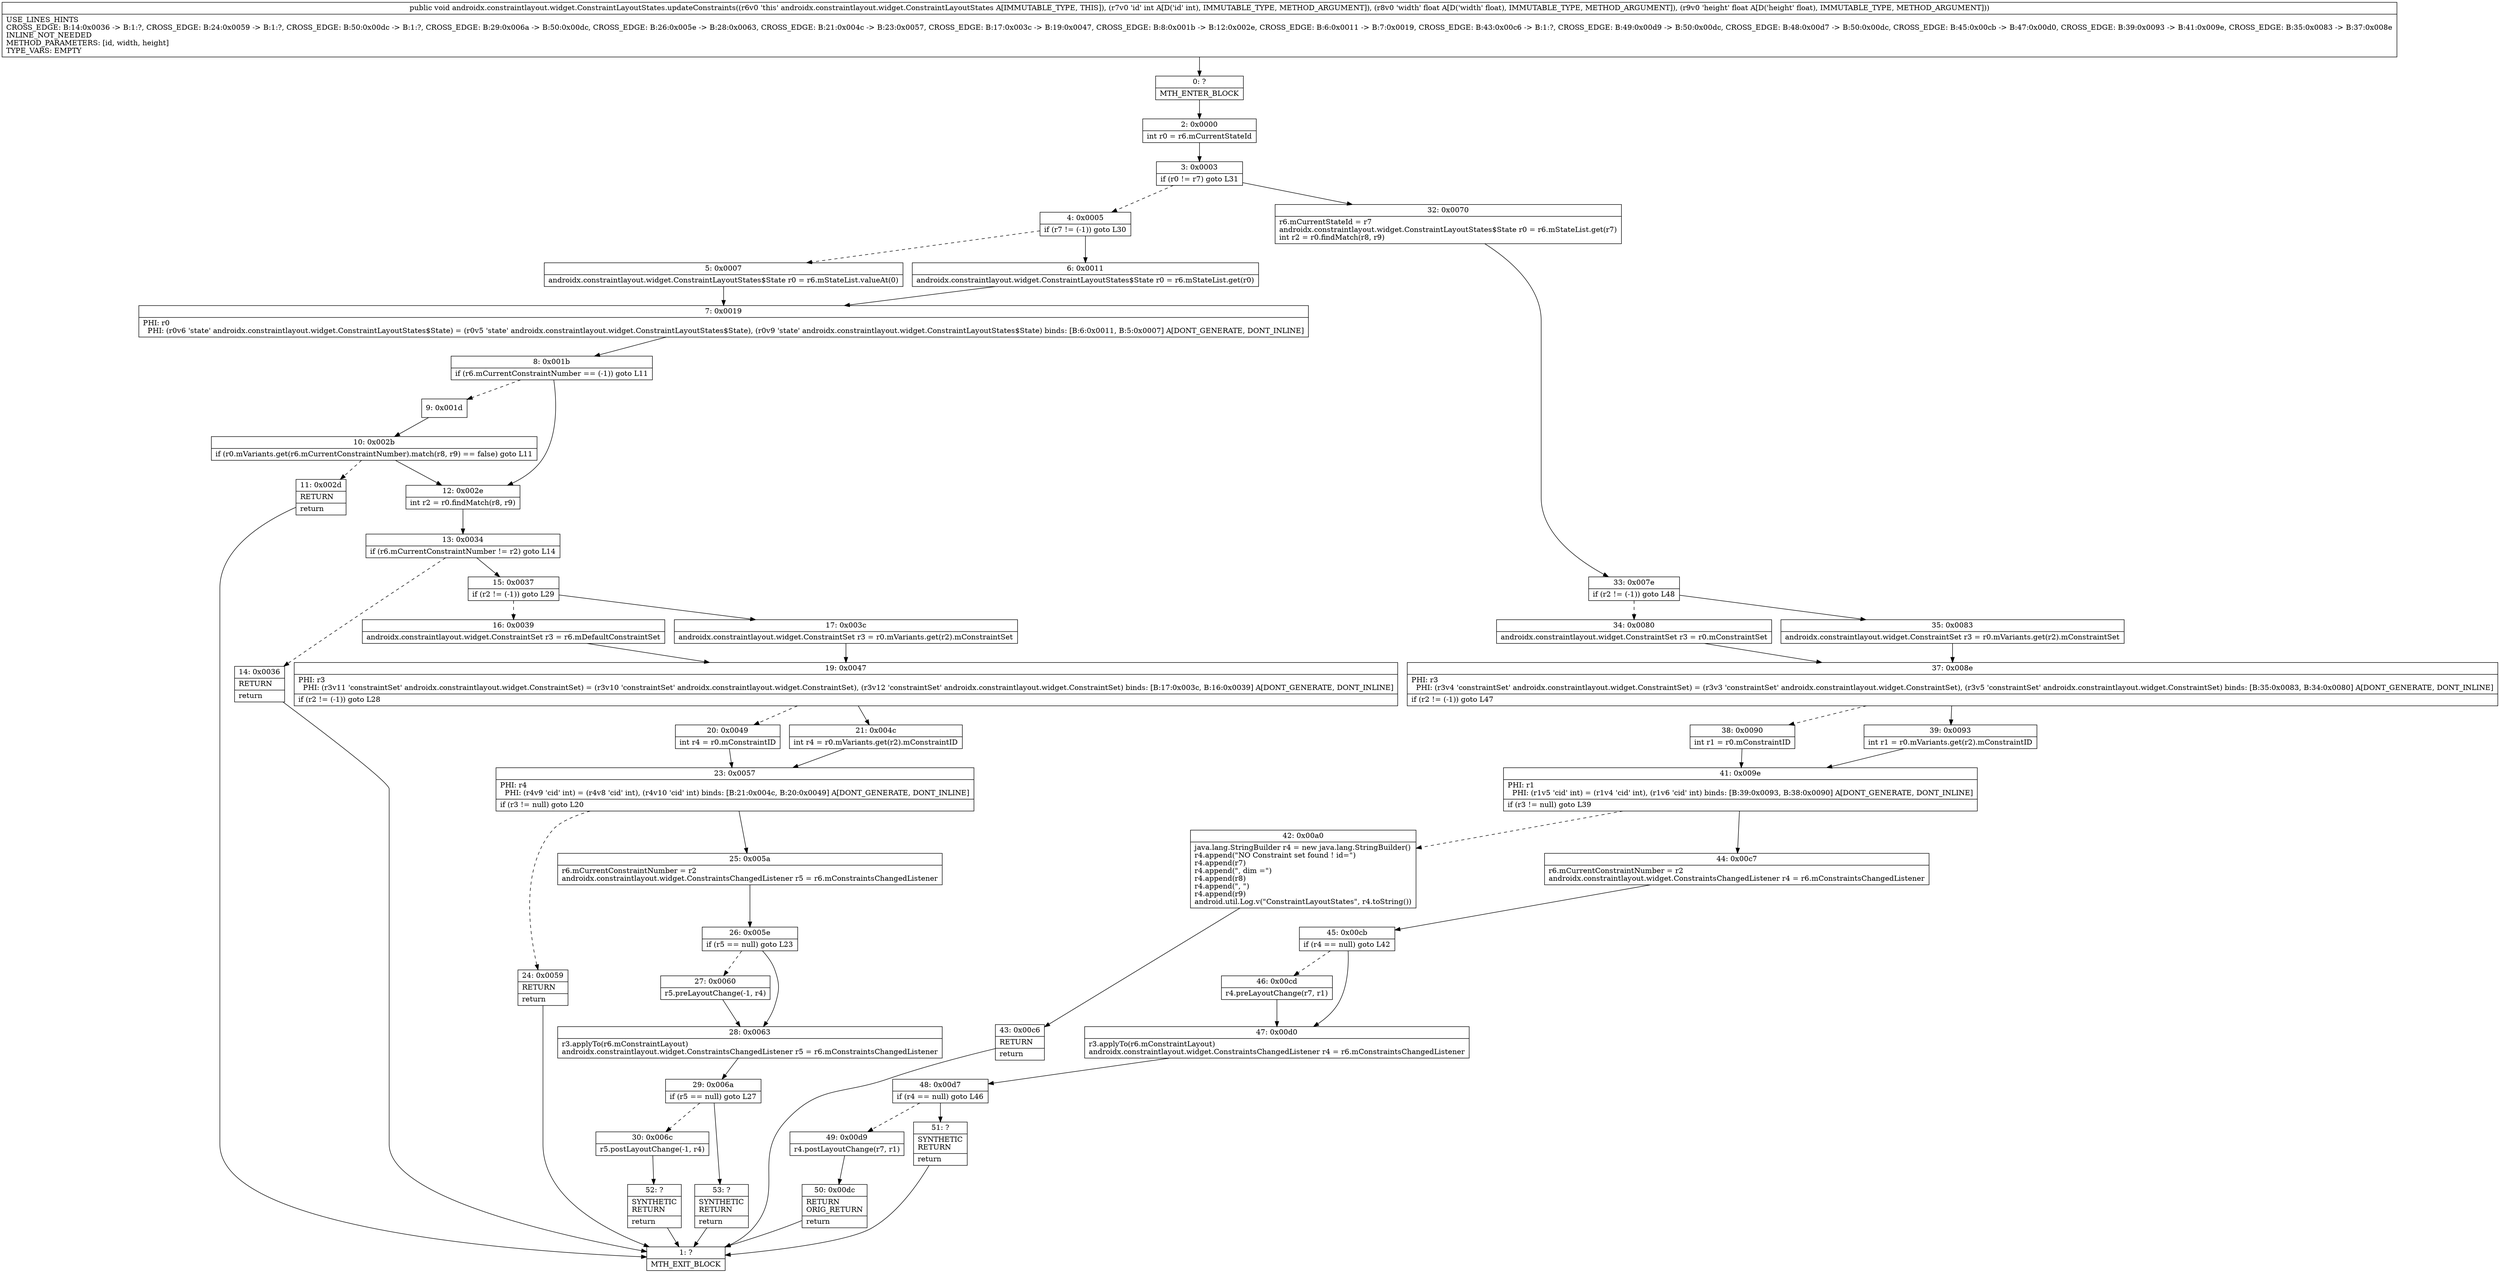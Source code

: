 digraph "CFG forandroidx.constraintlayout.widget.ConstraintLayoutStates.updateConstraints(IFF)V" {
Node_0 [shape=record,label="{0\:\ ?|MTH_ENTER_BLOCK\l}"];
Node_2 [shape=record,label="{2\:\ 0x0000|int r0 = r6.mCurrentStateId\l}"];
Node_3 [shape=record,label="{3\:\ 0x0003|if (r0 != r7) goto L31\l}"];
Node_4 [shape=record,label="{4\:\ 0x0005|if (r7 != (\-1)) goto L30\l}"];
Node_5 [shape=record,label="{5\:\ 0x0007|androidx.constraintlayout.widget.ConstraintLayoutStates$State r0 = r6.mStateList.valueAt(0)\l}"];
Node_7 [shape=record,label="{7\:\ 0x0019|PHI: r0 \l  PHI: (r0v6 'state' androidx.constraintlayout.widget.ConstraintLayoutStates$State) = (r0v5 'state' androidx.constraintlayout.widget.ConstraintLayoutStates$State), (r0v9 'state' androidx.constraintlayout.widget.ConstraintLayoutStates$State) binds: [B:6:0x0011, B:5:0x0007] A[DONT_GENERATE, DONT_INLINE]\l}"];
Node_8 [shape=record,label="{8\:\ 0x001b|if (r6.mCurrentConstraintNumber == (\-1)) goto L11\l}"];
Node_9 [shape=record,label="{9\:\ 0x001d}"];
Node_10 [shape=record,label="{10\:\ 0x002b|if (r0.mVariants.get(r6.mCurrentConstraintNumber).match(r8, r9) == false) goto L11\l}"];
Node_11 [shape=record,label="{11\:\ 0x002d|RETURN\l|return\l}"];
Node_1 [shape=record,label="{1\:\ ?|MTH_EXIT_BLOCK\l}"];
Node_12 [shape=record,label="{12\:\ 0x002e|int r2 = r0.findMatch(r8, r9)\l}"];
Node_13 [shape=record,label="{13\:\ 0x0034|if (r6.mCurrentConstraintNumber != r2) goto L14\l}"];
Node_14 [shape=record,label="{14\:\ 0x0036|RETURN\l|return\l}"];
Node_15 [shape=record,label="{15\:\ 0x0037|if (r2 != (\-1)) goto L29\l}"];
Node_16 [shape=record,label="{16\:\ 0x0039|androidx.constraintlayout.widget.ConstraintSet r3 = r6.mDefaultConstraintSet\l}"];
Node_19 [shape=record,label="{19\:\ 0x0047|PHI: r3 \l  PHI: (r3v11 'constraintSet' androidx.constraintlayout.widget.ConstraintSet) = (r3v10 'constraintSet' androidx.constraintlayout.widget.ConstraintSet), (r3v12 'constraintSet' androidx.constraintlayout.widget.ConstraintSet) binds: [B:17:0x003c, B:16:0x0039] A[DONT_GENERATE, DONT_INLINE]\l|if (r2 != (\-1)) goto L28\l}"];
Node_20 [shape=record,label="{20\:\ 0x0049|int r4 = r0.mConstraintID\l}"];
Node_23 [shape=record,label="{23\:\ 0x0057|PHI: r4 \l  PHI: (r4v9 'cid' int) = (r4v8 'cid' int), (r4v10 'cid' int) binds: [B:21:0x004c, B:20:0x0049] A[DONT_GENERATE, DONT_INLINE]\l|if (r3 != null) goto L20\l}"];
Node_24 [shape=record,label="{24\:\ 0x0059|RETURN\l|return\l}"];
Node_25 [shape=record,label="{25\:\ 0x005a|r6.mCurrentConstraintNumber = r2\landroidx.constraintlayout.widget.ConstraintsChangedListener r5 = r6.mConstraintsChangedListener\l}"];
Node_26 [shape=record,label="{26\:\ 0x005e|if (r5 == null) goto L23\l}"];
Node_27 [shape=record,label="{27\:\ 0x0060|r5.preLayoutChange(\-1, r4)\l}"];
Node_28 [shape=record,label="{28\:\ 0x0063|r3.applyTo(r6.mConstraintLayout)\landroidx.constraintlayout.widget.ConstraintsChangedListener r5 = r6.mConstraintsChangedListener\l}"];
Node_29 [shape=record,label="{29\:\ 0x006a|if (r5 == null) goto L27\l}"];
Node_30 [shape=record,label="{30\:\ 0x006c|r5.postLayoutChange(\-1, r4)\l}"];
Node_52 [shape=record,label="{52\:\ ?|SYNTHETIC\lRETURN\l|return\l}"];
Node_53 [shape=record,label="{53\:\ ?|SYNTHETIC\lRETURN\l|return\l}"];
Node_21 [shape=record,label="{21\:\ 0x004c|int r4 = r0.mVariants.get(r2).mConstraintID\l}"];
Node_17 [shape=record,label="{17\:\ 0x003c|androidx.constraintlayout.widget.ConstraintSet r3 = r0.mVariants.get(r2).mConstraintSet\l}"];
Node_6 [shape=record,label="{6\:\ 0x0011|androidx.constraintlayout.widget.ConstraintLayoutStates$State r0 = r6.mStateList.get(r0)\l}"];
Node_32 [shape=record,label="{32\:\ 0x0070|r6.mCurrentStateId = r7\landroidx.constraintlayout.widget.ConstraintLayoutStates$State r0 = r6.mStateList.get(r7)\lint r2 = r0.findMatch(r8, r9)\l}"];
Node_33 [shape=record,label="{33\:\ 0x007e|if (r2 != (\-1)) goto L48\l}"];
Node_34 [shape=record,label="{34\:\ 0x0080|androidx.constraintlayout.widget.ConstraintSet r3 = r0.mConstraintSet\l}"];
Node_37 [shape=record,label="{37\:\ 0x008e|PHI: r3 \l  PHI: (r3v4 'constraintSet' androidx.constraintlayout.widget.ConstraintSet) = (r3v3 'constraintSet' androidx.constraintlayout.widget.ConstraintSet), (r3v5 'constraintSet' androidx.constraintlayout.widget.ConstraintSet) binds: [B:35:0x0083, B:34:0x0080] A[DONT_GENERATE, DONT_INLINE]\l|if (r2 != (\-1)) goto L47\l}"];
Node_38 [shape=record,label="{38\:\ 0x0090|int r1 = r0.mConstraintID\l}"];
Node_41 [shape=record,label="{41\:\ 0x009e|PHI: r1 \l  PHI: (r1v5 'cid' int) = (r1v4 'cid' int), (r1v6 'cid' int) binds: [B:39:0x0093, B:38:0x0090] A[DONT_GENERATE, DONT_INLINE]\l|if (r3 != null) goto L39\l}"];
Node_42 [shape=record,label="{42\:\ 0x00a0|java.lang.StringBuilder r4 = new java.lang.StringBuilder()\lr4.append(\"NO Constraint set found ! id=\")\lr4.append(r7)\lr4.append(\", dim =\")\lr4.append(r8)\lr4.append(\", \")\lr4.append(r9)\landroid.util.Log.v(\"ConstraintLayoutStates\", r4.toString())\l}"];
Node_43 [shape=record,label="{43\:\ 0x00c6|RETURN\l|return\l}"];
Node_44 [shape=record,label="{44\:\ 0x00c7|r6.mCurrentConstraintNumber = r2\landroidx.constraintlayout.widget.ConstraintsChangedListener r4 = r6.mConstraintsChangedListener\l}"];
Node_45 [shape=record,label="{45\:\ 0x00cb|if (r4 == null) goto L42\l}"];
Node_46 [shape=record,label="{46\:\ 0x00cd|r4.preLayoutChange(r7, r1)\l}"];
Node_47 [shape=record,label="{47\:\ 0x00d0|r3.applyTo(r6.mConstraintLayout)\landroidx.constraintlayout.widget.ConstraintsChangedListener r4 = r6.mConstraintsChangedListener\l}"];
Node_48 [shape=record,label="{48\:\ 0x00d7|if (r4 == null) goto L46\l}"];
Node_49 [shape=record,label="{49\:\ 0x00d9|r4.postLayoutChange(r7, r1)\l}"];
Node_50 [shape=record,label="{50\:\ 0x00dc|RETURN\lORIG_RETURN\l|return\l}"];
Node_51 [shape=record,label="{51\:\ ?|SYNTHETIC\lRETURN\l|return\l}"];
Node_39 [shape=record,label="{39\:\ 0x0093|int r1 = r0.mVariants.get(r2).mConstraintID\l}"];
Node_35 [shape=record,label="{35\:\ 0x0083|androidx.constraintlayout.widget.ConstraintSet r3 = r0.mVariants.get(r2).mConstraintSet\l}"];
MethodNode[shape=record,label="{public void androidx.constraintlayout.widget.ConstraintLayoutStates.updateConstraints((r6v0 'this' androidx.constraintlayout.widget.ConstraintLayoutStates A[IMMUTABLE_TYPE, THIS]), (r7v0 'id' int A[D('id' int), IMMUTABLE_TYPE, METHOD_ARGUMENT]), (r8v0 'width' float A[D('width' float), IMMUTABLE_TYPE, METHOD_ARGUMENT]), (r9v0 'height' float A[D('height' float), IMMUTABLE_TYPE, METHOD_ARGUMENT]))  | USE_LINES_HINTS\lCROSS_EDGE: B:14:0x0036 \-\> B:1:?, CROSS_EDGE: B:24:0x0059 \-\> B:1:?, CROSS_EDGE: B:50:0x00dc \-\> B:1:?, CROSS_EDGE: B:29:0x006a \-\> B:50:0x00dc, CROSS_EDGE: B:26:0x005e \-\> B:28:0x0063, CROSS_EDGE: B:21:0x004c \-\> B:23:0x0057, CROSS_EDGE: B:17:0x003c \-\> B:19:0x0047, CROSS_EDGE: B:8:0x001b \-\> B:12:0x002e, CROSS_EDGE: B:6:0x0011 \-\> B:7:0x0019, CROSS_EDGE: B:43:0x00c6 \-\> B:1:?, CROSS_EDGE: B:49:0x00d9 \-\> B:50:0x00dc, CROSS_EDGE: B:48:0x00d7 \-\> B:50:0x00dc, CROSS_EDGE: B:45:0x00cb \-\> B:47:0x00d0, CROSS_EDGE: B:39:0x0093 \-\> B:41:0x009e, CROSS_EDGE: B:35:0x0083 \-\> B:37:0x008e\lINLINE_NOT_NEEDED\lMETHOD_PARAMETERS: [id, width, height]\lTYPE_VARS: EMPTY\l}"];
MethodNode -> Node_0;Node_0 -> Node_2;
Node_2 -> Node_3;
Node_3 -> Node_4[style=dashed];
Node_3 -> Node_32;
Node_4 -> Node_5[style=dashed];
Node_4 -> Node_6;
Node_5 -> Node_7;
Node_7 -> Node_8;
Node_8 -> Node_9[style=dashed];
Node_8 -> Node_12;
Node_9 -> Node_10;
Node_10 -> Node_11[style=dashed];
Node_10 -> Node_12;
Node_11 -> Node_1;
Node_12 -> Node_13;
Node_13 -> Node_14[style=dashed];
Node_13 -> Node_15;
Node_14 -> Node_1;
Node_15 -> Node_16[style=dashed];
Node_15 -> Node_17;
Node_16 -> Node_19;
Node_19 -> Node_20[style=dashed];
Node_19 -> Node_21;
Node_20 -> Node_23;
Node_23 -> Node_24[style=dashed];
Node_23 -> Node_25;
Node_24 -> Node_1;
Node_25 -> Node_26;
Node_26 -> Node_27[style=dashed];
Node_26 -> Node_28;
Node_27 -> Node_28;
Node_28 -> Node_29;
Node_29 -> Node_30[style=dashed];
Node_29 -> Node_53;
Node_30 -> Node_52;
Node_52 -> Node_1;
Node_53 -> Node_1;
Node_21 -> Node_23;
Node_17 -> Node_19;
Node_6 -> Node_7;
Node_32 -> Node_33;
Node_33 -> Node_34[style=dashed];
Node_33 -> Node_35;
Node_34 -> Node_37;
Node_37 -> Node_38[style=dashed];
Node_37 -> Node_39;
Node_38 -> Node_41;
Node_41 -> Node_42[style=dashed];
Node_41 -> Node_44;
Node_42 -> Node_43;
Node_43 -> Node_1;
Node_44 -> Node_45;
Node_45 -> Node_46[style=dashed];
Node_45 -> Node_47;
Node_46 -> Node_47;
Node_47 -> Node_48;
Node_48 -> Node_49[style=dashed];
Node_48 -> Node_51;
Node_49 -> Node_50;
Node_50 -> Node_1;
Node_51 -> Node_1;
Node_39 -> Node_41;
Node_35 -> Node_37;
}

